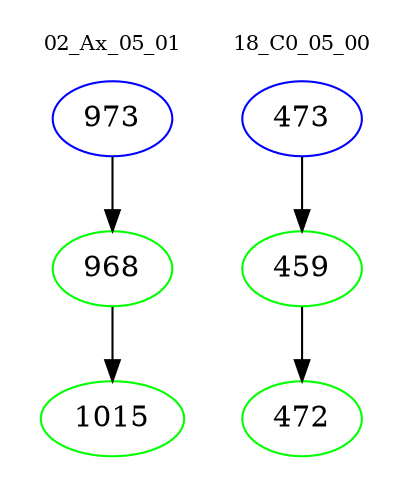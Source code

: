 digraph{
subgraph cluster_0 {
color = white
label = "02_Ax_05_01";
fontsize=10;
T0_973 [label="973", color="blue"]
T0_973 -> T0_968 [color="black"]
T0_968 [label="968", color="green"]
T0_968 -> T0_1015 [color="black"]
T0_1015 [label="1015", color="green"]
}
subgraph cluster_1 {
color = white
label = "18_C0_05_00";
fontsize=10;
T1_473 [label="473", color="blue"]
T1_473 -> T1_459 [color="black"]
T1_459 [label="459", color="green"]
T1_459 -> T1_472 [color="black"]
T1_472 [label="472", color="green"]
}
}
